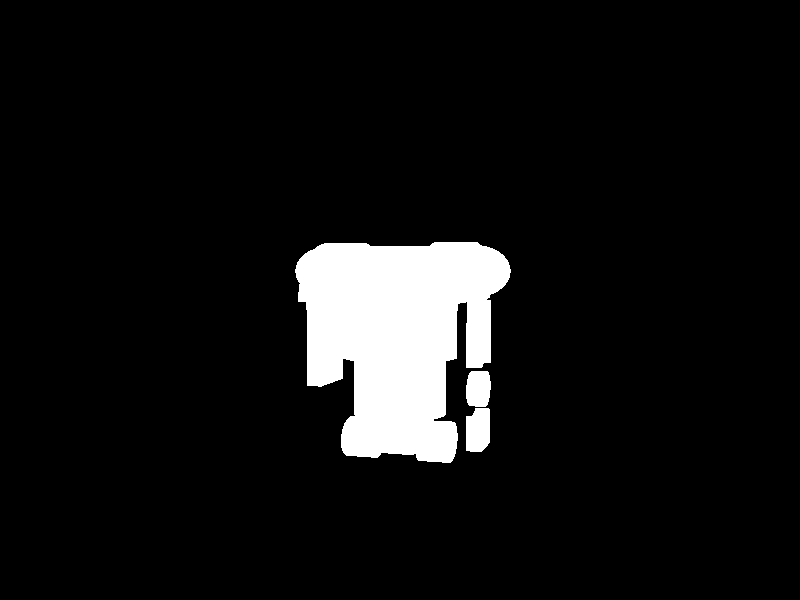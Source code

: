 camera {
    location <3,6.5,-10>
    look_at <0,6,0>
    up <0,1,0>
    right<1,0,0>
}

light_source { 
    <1,7,-8> 
    color rgb<1,1,1> 
}                  

// Top torso section
difference {
    cylinder {
        <-1,6,0>,
        <1,6,0>,
        1
        texture {
            pigment { color rgb<1,1,1> }
        }
    }
    
    union {
        cylinder {
            <-1.1,6,0>,
            <1,6,0>,
            0.9
            texture {
                pigment { color rgb<1,1,1> }
            }
        }
        
        box { 
            <-0.5,6,-0.85>, 
            <0.5,7,0.85>
            texture {
                pigment { color rgb<1,1,1> }
            } 
        }
        
        box { 
            <-1.1,5,-1>, 
            <1.1,6,1>
            texture {
                pigment { color rgb<1,1,1> }
            } 
        }
        
        difference {
        
            cylinder {
                <-0.75,6,0>,
                <-0.7,6,0>,
                1.1
                texture {
                    pigment { color rgb<1,1,1> }
                }
            }
            
            cylinder {
                <-0.75,6,0>,
                <-0.7,6,0>,
                0.98
                texture {
                    pigment { color rgb<1,1,1> }
                }
            }
        }
        
        difference {
        
            cylinder {
                <0.75,6,0>,
                <0.7,6,0>,
                1.1
                texture {
                    pigment { color rgb<1,1,1> }
                }
            }
            
            cylinder {
                <0.75,6,0>,
                <0.7,6,0>,
                0.98
                texture {
                    pigment { color rgb<1,1,1> }
                }
            }
        }
    }
}

// Right shoulder
sphere {
    <-1,6.5,0>
    0.44
    texture {
        pigment { color rgb<1,1,1> }
    }
}

// Left shoulder
sphere {
    <1,6.5,0>
    0.44
    texture {
        pigment { color rgb<1,1,1> }
    }
}

// Left upper arm connector
box {
    <1,6,0.25>
    <1.1,6.5,-0.25>
    texture {
        pigment { color rgb<1,1,1> }
    }
}

// Left upper arm
difference {
    box {
        <0.95,6,0.3>
        <1.15,4.5,-0.3>
        texture {
            pigment { color rgb<1,1,1> }
        }
    }
    
    cylinder {
        <0.9,4.5,0>
        <1.2,4.5,0>
        0.5
        texture {
            pigment { color rgb<1,1,1> }
        }
    }
}

// Left elbow
cylinder {
    <0.95,4.5,0>
    <1.15,4.5,0>
    0.3
    texture {
        pigment { color rgb<1,1,1> }
    }
}

// Left lower arm
difference {
    box {
        <0.95,4.5,0.3>
        <1.15,3.5,-0.3>
        texture {
            pigment { color rgb<1,1,1> }
        }
    }
    
    cylinder {
        <0.9,4.5,0>
        <1.2,4.5,0>
        0.5
        texture {
            pigment { color rgb<1,1,1> }
        }
    }
}

// Right upper arm
box {
    <-0.95,6,0.4>
    <-1.15,4.5,-0.4>
    texture {
        pigment { color rgb<1,1,1> }
    }
}


// Upper torso shaft
cylinder {
    <-1,6.5,0>,
    <1,6.5,0>,
    0.44
    texture {
        pigment { color rgb<1,1,1> }
    }
}

// Middle torso section 
cylinder {
    <0,6.1,0>,
    <0,5,0>,
    0.75
    texture {
        pigment { color rgb<1,1,1> }
    }
}

// Lower torso section               
cylinder {
    <0,5,0>,
    <0,4,0>,
    0.6
    texture {
        pigment { color rgb<1,1,1> }
    }
}

// Undercarriage
cylinder {
    <-0.2,3.8,0>,
    <0.2,3.8,0>,
    0.5
    texture {
        pigment { color rgb<1,1,1> }
    }
}

// Leg shaft
cylinder {
    <-0.5,3.55,0>,
    <0.5,3.55,0>,
    0.1
    texture {
        pigment { color rgb<1,1,1> }
    }
}

// Right leg upper cylinder
cylinder {
    <-0.7,3.55,0>,
    <-0.3,3.55,0>,
    0.35
    texture {
        pigment { color rgb<1,1,1> }
    }
}

// Left leg upper cylinder
cylinder {
    <0.7,3.55,0>,
    <0.3,3.55,0>,
    0.35
    texture {
        pigment { color rgb<1,1,1> }
    }
}